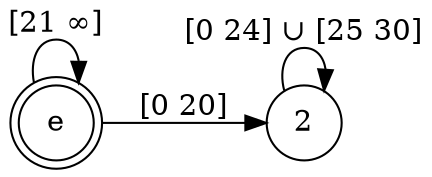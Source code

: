 digraph finite_state_machine {
	rankdir=LR;
	size="8,5"
	node [shape = doublecircle]; e ;
	node [shape = circle];
	e -> e [ label = "[21 ∞]" ];
	e -> 2 [ label = "[0 20]" ];
	2 -> 2 [ label = "[0 24] ∪ [25 30]" ];
}

